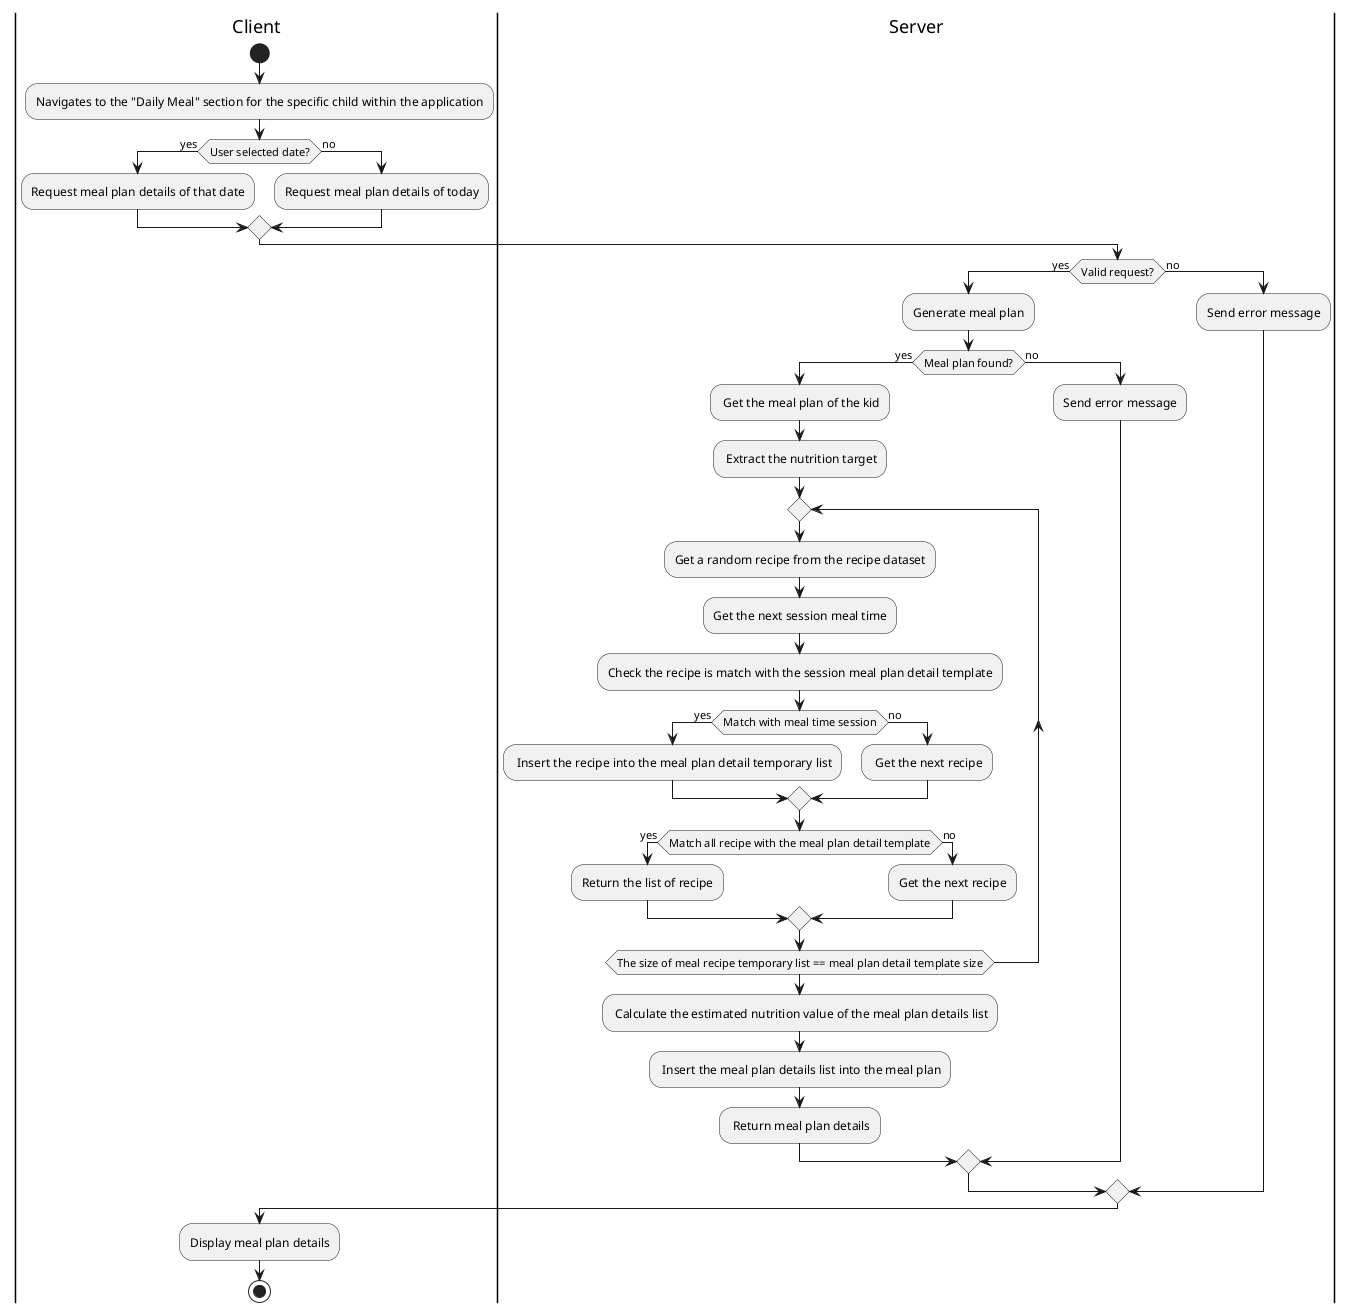 @startuml
|Client|
start
:Navigates to the "Daily Meal" section for the specific child within the application;
if (User selected date?) then (yes) 
:Request meal plan details of that date;
else (no)
:Request meal plan details of today;
endif
|Server|
if (Valid request?) then (yes)
  :Generate meal plan;
  if (Meal plan found?) then (yes)
    : Get the meal plan of the kid;
    : Extract the nutrition target;
repeat
    :Get a random recipe from the recipe dataset;
    :Get the next session meal time;
    :Check the recipe is match with the session meal plan detail template;
    if (Match with meal time session) then (yes)
        : Insert the recipe into the meal plan detail temporary list;
    else (no)
        : Get the next recipe;
    endif
    if (Match all recipe with the meal plan detail template) then (yes)
        :Return the list of recipe;
    else (no)
        :Get the next recipe;
    endif
repeat while (The size of meal recipe temporary list == meal plan detail template size)
    : Calculate the estimated nutrition value of the meal plan details list;
    : Insert the meal plan details list into the meal plan;
    : Return meal plan details;
  else (no)
    :Send error message;
  endif
else (no)
  :Send error message;
endif
|Client|
:Display meal plan details;
stop
@enduml
